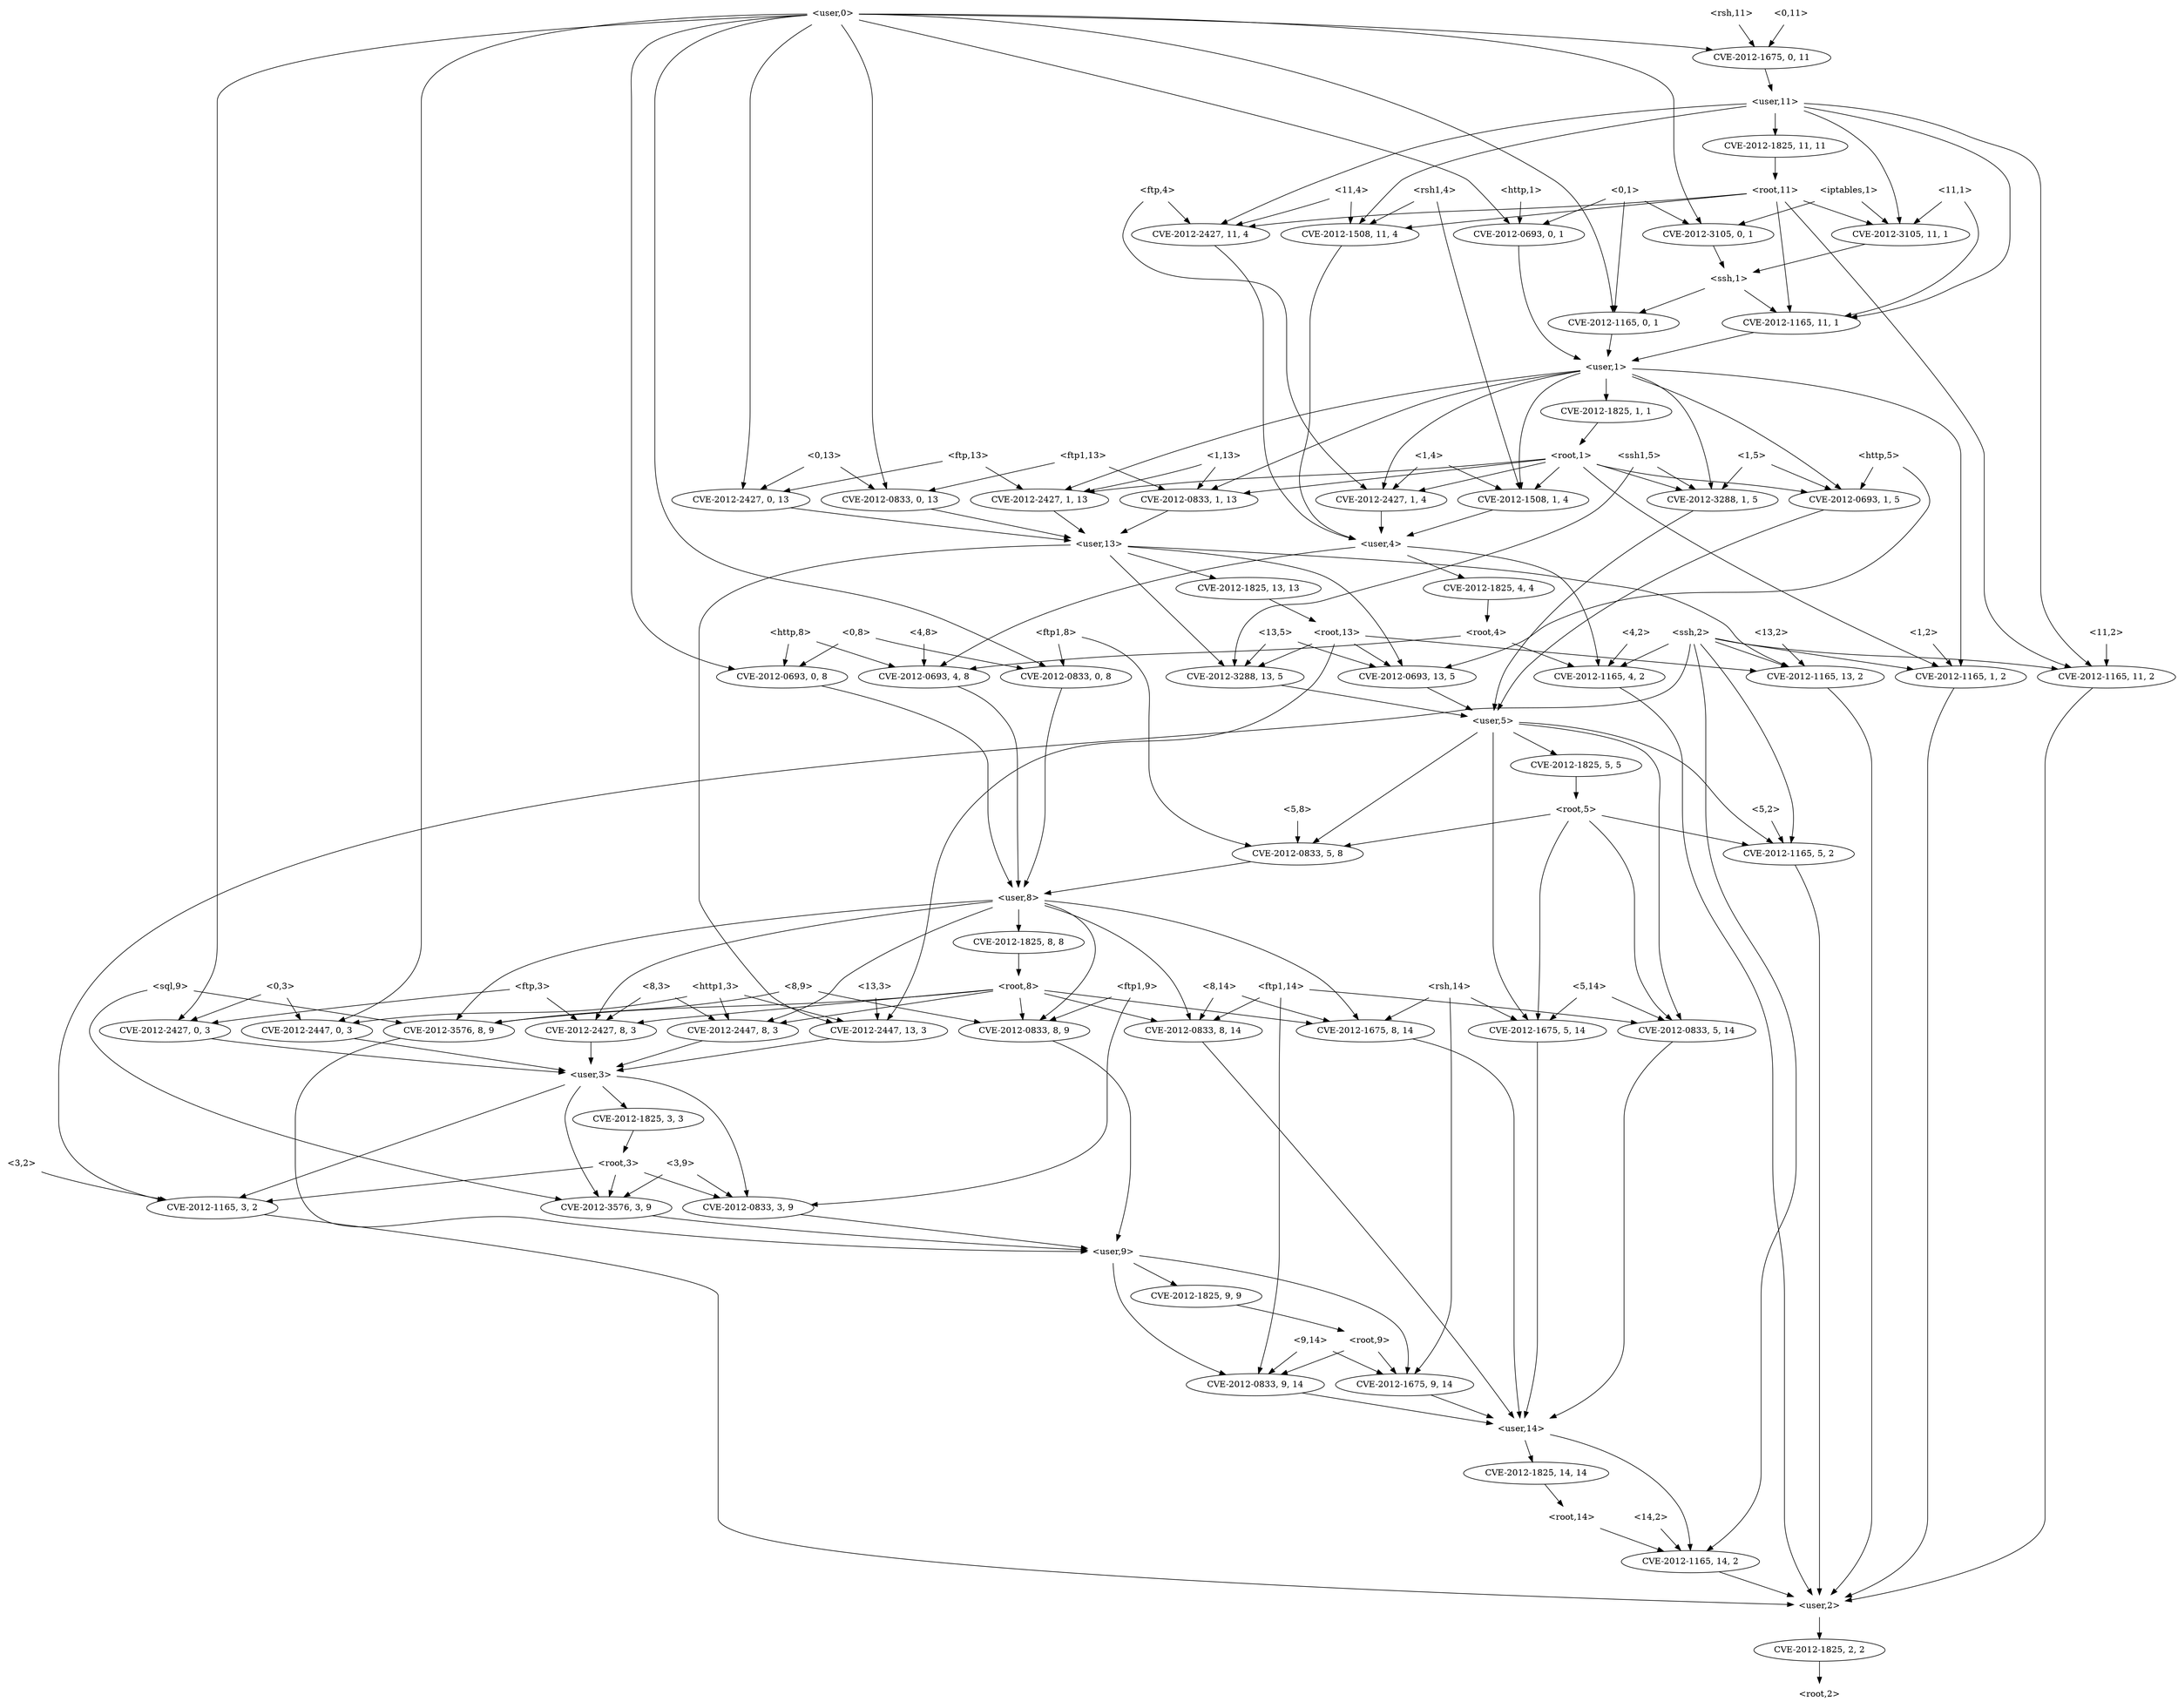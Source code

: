strict digraph {
	graph [bb="0,0,2971,2772"];
	node [label="\N"];
	"<v_sql,8,9>"	 [height=0.5,
		label=<CVE-2012-3576, 8, 9>,
		pos="710,1098",
		width=2.4499];
	"<user,9>"	 [height=0.5,
		pos="1341,738",
		shape=plaintext,
		width=0.91667];
	"<v_sql,8,9>" -> "<user,9>"	 [pos="e,1307.9,741.45 761.18,1083.2 844.43,1059.3 1000,1007.6 1000,955 1000,955 1000,955 1000,881 1000,835.85 1012.3,818.37 1049,792 1088.2\
,763.79 1226.7,748.47 1297.9,742.29"];
	"<v_ftp1,9,14>"	 [height=0.5,
		label=<CVE-2012-0833, 9, 14>,
		pos="1578,522",
		width=2.5686];
	"<user,9>" -> "<v_ftp1,9,14>"	 [pos="e,1580,540.19 1374.2,732.73 1426,725.39 1522.6,708.72 1546,684 1580.2,647.77 1582.6,585.89 1580.7,550.32"];
	"<v_rsh,9,14>"	 [height=0.5,
		label=<CVE-2012-1675, 9, 14>,
		pos="1374,522",
		width=2.5686];
	"<user,9>" -> "<v_rsh,9,14>"	 [pos="e,1370.7,540.34 1342.8,719.9 1344.9,701.96 1348.3,672.94 1352,648 1357.1,614.25 1364,575.59 1368.8,550.31"];
	"<v_root,9,9>"	 [height=0.5,
		label=<CVE-2012-1825, 9, 9>,
		pos="1449,666",
		width=2.4499];
	"<user,9>" -> "<v_root,9,9>"	 [pos="e,1423.6,683.47 1367.4,719.88 1381.7,710.61 1399.6,699.05 1414.9,689.1"];
	"<user,14>"	 [height=0.5,
		pos="1793,450",
		shape=plaintext,
		width=1.0069];
	"<v_ssh,14,2>"	 [height=0.5,
		label=<CVE-2012-1165, 14, 2>,
		pos="2093,234",
		width=2.5686];
	"<user,14>" -> "<v_ssh,14,2>"	 [pos="e,2077.2,251.89 1829.5,435.72 1853.3,426.28 1884.6,412.39 1910,396 1973.2,355.19 2036.9,293.44 2069.9,259.49"];
	"<v_root,14,14>"	 [height=0.5,
		label=<CVE-2012-1825, 14, 14>,
		pos="1804,378",
		width=2.7013];
	"<user,14>" -> "<v_root,14,14>"	 [pos="e,1801.3,396.1 1795.7,431.7 1796.9,423.98 1798.4,414.71 1799.7,406.11"];
	"<user,2>"	 [height=0.5,
		pos="2463,162",
		shape=plaintext,
		width=0.91667];
	"<v_ssh,14,2>" -> "<user,2>"	 [pos="e,2429.6,169.32 2157,220.89 2232.2,206.66 2354.9,183.45 2419.7,171.19"];
	"<root,14>"	 [height=0.5,
		pos="1834,306",
		shape=plaintext,
		width=1];
	"<v_root,14,14>" -> "<root,14>"	 [pos="e,1826.7,324.1 1811.4,359.7 1814.8,351.81 1818.9,342.3 1822.6,333.55"];
	"<sql,9>"	 [height=0.5,
		pos="585,1170",
		shape=plaintext,
		width=0.8125];
	"<v_sql,3,9>"	 [height=0.5,
		label=<CVE-2012-3576, 3, 9>,
		pos="1146,810",
		width=2.4499];
	"<sql,9>" -> "<v_sql,3,9>"	 [pos="e,1125.7,827.56 555.51,1161.7 509.82,1150 426.31,1127.4 418,1116 408.55,1103.1 408.46,1092.8 418,1080 582.97,857.85 764.04,1018.7\
 1014,900 1052.1,881.89 1091.8,853.71 1117.5,833.92"];
	"<sql,9>" -> "<v_sql,8,9>"	 [pos="e,681.31,1115.1 614.31,1152.6 631.67,1142.9 653.85,1130.4 672.48,1120"];
	"<v_sql,3,9>" -> "<user,9>"	 [pos="e,1308,750.86 1187.8,793.98 1220.4,782.3 1265.4,766.14 1298.2,754.37"];
	"<v_root,3,3>"	 [height=0.5,
		label=<CVE-2012-1825, 3, 3>,
		pos="1230,954",
		width=2.4499];
	"<root,3>"	 [height=0.5,
		pos="1276,882",
		shape=plaintext,
		width=0.89583];
	"<v_root,3,3>" -> "<root,3>"	 [pos="e,1264.6,900.28 1241.1,936.05 1246.5,927.84 1253.1,917.79 1259.1,908.66"];
	"<v_ftp1,3,9>"	 [height=0.5,
		label=<CVE-2012-0833, 3, 9>,
		pos="1341,810",
		width=2.4499];
	"<root,3>" -> "<v_ftp1,3,9>"	 [pos="e,1325.1,828.1 1292.1,863.7 1299.9,855.22 1309.6,844.86 1318.2,835.58"];
	"<root,3>" -> "<v_sql,3,9>"	 [pos="e,1175.7,826.99 1244.2,863.88 1226.2,854.21 1203.7,842.05 1184.7,831.83"];
	"<v_ssh,3,2>"	 [height=0.5,
		label=<CVE-2012-1165, 3, 2>,
		pos="2309,810",
		width=2.4499];
	"<root,3>" -> "<v_ssh,3,2>"	 [pos="e,2226.7,816.58 1308.3,878.81 1447.2,869.4 1995.8,832.22 2216.4,817.27"];
	"<8,9>"	 [height=0.5,
		pos="1049,1170",
		shape=plaintext,
		width=0.75];
	"<v_ftp1,8,9>"	 [height=0.5,
		label=<CVE-2012-0833, 8, 9>,
		pos="1303,1098",
		width=2.4499];
	"<8,9>" -> "<v_ftp1,8,9>"	 [pos="e,1252.4,1112.9 1076.2,1161.5 1115.6,1150.6 1189.7,1130.2 1242.5,1115.7"];
	"<8,9>" -> "<v_sql,8,9>"	 [pos="e,774.76,1110.3 1021.8,1155.6 1018.6,1154.2 1015.2,1153 1012,1152 1009.3,1151.1 873.32,1127.4 784.77,1112"];
	"<v_ftp1,8,9>" -> "<user,9>"	 [pos="e,1374.2,749.05 1341.1,1081.7 1386.7,1060.6 1457,1017.9 1457,955 1457,955 1457,955 1457,881 1457,840.55 1462.2,824.43 1438,792 1424.5\
,773.89 1402.9,761.22 1383.5,752.83"];
	"<v_ssh,0,1>"	 [height=0.5,
		label=<CVE-2012-1165, 0, 1>,
		pos="2219,2250",
		width=2.4499];
	"<user,1>"	 [height=0.5,
		pos="2219,2178",
		shape=plaintext,
		width=0.91667];
	"<v_ssh,0,1>" -> "<user,1>"	 [pos="e,2219,2196.1 2219,2231.7 2219,2224 2219,2214.7 2219,2206.1"];
	"<v_ftp,1,13>"	 [height=0.5,
		label=<CVE-2012-2427, 1, 13>,
		pos="1377,1962",
		width=2.5686];
	"<user,1>" -> "<v_ftp,1,13>"	 [pos="e,1425.8,1977.3 2185.9,2176.2 2087.2,2172.7 1788.7,2153.8 1569,2052 1544.5,2040.6 1543.8,2028.8 1520,2016 1493.3,2001.6 1461.9,1989.5\
 1435.3,1980.5"];
	"<v_ssh,1,2>"	 [height=0.5,
		label=<CVE-2012-1165, 1, 2>,
		pos="2659,1674",
		width=2.4499];
	"<user,1>" -> "<v_ssh,1,2>"	 [pos="e,2661.2,1692 2252.2,2173.8 2356.3,2162.9 2670,2122.6 2670,2035 2670,2035 2670,2035 2670,1817 2670,1776.9 2665.6,1730.6 2662.3,1702"];
	"<v_ftp1,1,13>"	 [height=0.5,
		label=<CVE-2012-0833, 1, 13>,
		pos="1581,1962",
		width=2.5686];
	"<user,1>" -> "<v_ftp1,1,13>"	 [pos="e,1614.5,1978.9 2185.7,2171.6 2138.6,2163.4 2050.1,2146.7 1977,2124 1844.9,2083 1695.2,2016.4 1623.6,1983.1"];
	"<v_root,1,1>"	 [height=0.5,
		label=<CVE-2012-1825, 1, 1>,
		pos="2196,2106",
		width=2.4499];
	"<user,1>" -> "<v_root,1,1>"	 [pos="e,2201.6,2124.1 2213.3,2159.7 2210.8,2151.9 2207.7,2142.5 2204.8,2133.8"];
	"<v_http,1,5>"	 [height=0.5,
		label=<CVE-2012-0693, 1, 5>,
		pos="2516,1962",
		width=2.4499];
	"<user,1>" -> "<v_http,1,5>"	 [pos="e,2507.7,1980.3 2252.4,2165.4 2301.3,2147.2 2393.5,2108.1 2456,2052 2475.9,2034.1 2492.3,2008.3 2503,1989.1"];
	"<v_rsh1,1,4>"	 [height=0.5,
		label=<CVE-2012-1508, 1, 4>,
		pos="2051,1962",
		width=2.4499];
	"<user,1>" -> "<v_rsh1,1,4>"	 [pos="e,2051.6,1980.3 2185.9,2170.4 2158.9,2163.4 2121.6,2149.6 2099,2124 2065.4,2085.9 2055.3,2025.2 2052.3,1990.3"];
	"<v_ssh1,1,5>"	 [height=0.5,
		label=<CVE-2012-3288, 1, 5>,
		pos="2321,1962",
		width=2.4499];
	"<user,1>" -> "<v_ssh1,1,5>"	 [pos="e,2322.1,1980.5 2252.1,2160.9 2266.9,2152.1 2283.2,2139.7 2293,2124 2318.9,2082.8 2322.6,2024.6 2322.3,1990.6"];
	"<v_ftp,1,4>"	 [height=0.5,
		label=<CVE-2012-2427, 1, 4>,
		pos="1856,1962",
		width=2.4499];
	"<user,1>" -> "<v_ftp,1,4>"	 [pos="e,1865.6,1980 2185.7,2169.5 2127.4,2154.9 2005.5,2118.5 1924,2052 1902.1,2034.2 1883.2,2008 1870.9,1988.6"];
	"<v_ftp1,9,14>" -> "<user,14>"	 [pos="e,1756.6,462.84 1623.3,506.24 1659.6,494.43 1710.2,477.95 1746.7,466.06"];
	"<v_rsh,9,14>" -> "<user,14>"	 [pos="e,1756.7,457.06 1441.8,509.68 1527.5,495.35 1672.8,471.08 1746.8,458.72"];
	"<root,9>"	 [height=0.5,
		pos="1442,594",
		shape=plaintext,
		width=0.89583];
	"<v_root,9,9>" -> "<root,9>"	 [pos="e,1443.7,612.1 1447.3,647.7 1446.5,639.98 1445.6,630.71 1444.7,622.11"];
	"<v_ftp1,3,9>" -> "<user,9>"	 [pos="e,1341,756.1 1341,791.7 1341,783.98 1341,774.71 1341,766.11"];
	"<v_ssh,1,2>" -> "<user,2>"	 [pos="e,2496.2,170.77 2659,1656 2659,1629.3 2659,1576.1 2659,1531 2659,1531 2659,1531 2659,305 2659,230.08 2563.9,190.64 2506.2,173.6"];
	"<v_root,2,2>"	 [height=0.5,
		label=<CVE-2012-1825, 2, 2>,
		pos="2463,90",
		width=2.4499];
	"<user,2>" -> "<v_root,2,2>"	 [pos="e,2463,108.1 2463,143.7 2463,135.98 2463,126.71 2463,118.11"];
	"<root,9>" -> "<v_ftp1,9,14>"	 [pos="e,1546.6,539.15 1474.6,576.23 1493.5,566.48 1517.6,554.11 1537.7,543.75"];
	"<root,9>" -> "<v_rsh,9,14>"	 [pos="e,1390.6,540.1 1425.2,575.7 1416.9,567.14 1406.7,556.66 1397.6,547.3"];
	"<user,13>"	 [height=0.5,
		pos="1571,1890",
		shape=plaintext,
		width=1.0069];
	"<v_ftp,1,13>" -> "<user,13>"	 [pos="e,1534.5,1904.2 1419.1,1945.8 1450.3,1934.6 1492.8,1919.2 1524.9,1907.6"];
	"<v_ftp1,1,13>" -> "<user,13>"	 [pos="e,1573.4,1908.1 1578.5,1943.7 1577.4,1936 1576.1,1926.7 1574.9,1918.1"];
	"<root,1>"	 [height=0.5,
		pos="2150,2034",
		shape=plaintext,
		width=0.89583];
	"<v_root,1,1>" -> "<root,1>"	 [pos="e,2161.4,2052.3 2184.9,2088.1 2179.5,2079.8 2172.9,2069.8 2166.9,2060.7"];
	"<user,5>"	 [height=0.5,
		pos="1994,1602",
		shape=plaintext,
		width=0.91667];
	"<v_http,1,5>" -> "<user,5>"	 [pos="e,2001.6,1620.1 2476.3,1945.8 2390.2,1911.5 2183.6,1820.6 2050,1692 2031.2,1673.9 2016,1648.3 2006.1,1629.2"];
	"<user,4>"	 [height=0.5,
		pos="1856,1890",
		shape=plaintext,
		width=0.91667];
	"<v_rsh1,1,4>" -> "<user,4>"	 [pos="e,1889,1902.9 2009.2,1946 1976.6,1934.3 1931.6,1918.1 1898.8,1906.4"];
	"<v_ssh1,1,5>" -> "<user,5>"	 [pos="e,1995.4,1620.2 2293.4,1944.7 2233.3,1907.8 2090.3,1811.6 2017,1692 2005.5,1673.2 1999.7,1648.9 1996.8,1630.4"];
	"<v_ftp,1,4>" -> "<user,4>"	 [pos="e,1856,1908.1 1856,1943.7 1856,1936 1856,1926.7 1856,1918.1"];
	"<http1,3>"	 [height=0.5,
		pos="854,1170",
		shape=plaintext,
		width=0.97917];
	"<v_http1,8,3>"	 [height=0.5,
		label=<CVE-2012-2447, 8, 3>,
		pos="905,1098",
		width=2.4499];
	"<http1,3>" -> "<v_http1,8,3>"	 [pos="e,892.54,1116.1 866.61,1151.7 872.6,1143.5 879.88,1133.5 886.48,1124.4"];
	"<v_http1,0,3>"	 [height=0.5,
		label=<CVE-2012-2447, 0, 3>,
		pos="283,1098",
		width=2.4499];
	"<http1,3>" -> "<v_http1,0,3>"	 [pos="e,354.76,1108.5 818.41,1154.6 815.26,1153.6 812.09,1152.7 809,1152 638.94,1112.8 591.49,1134.9 418,1116 400.82,1114.1 382.44,1111.9\
 364.94,1109.8"];
	"<v_http1,13,3>"	 [height=0.5,
		label=<CVE-2012-2447, 13, 3>,
		pos="1104,1098",
		width=2.5686];
	"<http1,3>" -> "<v_http1,13,3>"	 [pos="e,1053.3,1113.2 889.29,1159.1 929.33,1147.9 995.33,1129.4 1043.6,1115.9"];
	"<user,3>"	 [height=0.5,
		pos="1104,1026",
		shape=plaintext,
		width=0.91667];
	"<v_http1,8,3>" -> "<user,3>"	 [pos="e,1070.7,1038.7 947.2,1082.2 980.74,1070.4 1027.5,1053.9 1061.2,1042.1"];
	"<v_http1,0,3>" -> "<user,3>"	 [pos="e,1070.8,1029 354.39,1087.4 374.9,1084.8 397.32,1082.1 418,1080 660.39,1055.4 951.99,1036.4 1060.5,1029.6"];
	"<v_http1,13,3>" -> "<user,3>"	 [pos="e,1104,1044.1 1104,1079.7 1104,1072 1104,1062.7 1104,1054.1"];
	"<root,14>" -> "<v_ssh,14,2>"	 [pos="e,2041.2,249 1870,295.27 1911.7,284 1981.1,265.24 2031.4,251.64"];
	"<v_ftp,11,4>"	 [height=0.5,
		label=<CVE-2012-2427, 11, 4>,
		pos="1702,2394",
		width=2.5686];
	"<v_ftp,11,4>" -> "<user,4>"	 [pos="e,1822.6,1901.9 1702,2376 1702,2349.3 1702,2296.1 1702,2251 1702,2251 1702,2251 1702,2033 1702,1987.8 1718.5,1975.4 1751,1944 1768.5\
,1927.1 1792.5,1914.5 1813.1,1905.8"];
	"<v_ssh,4,2>"	 [height=0.5,
		label=<CVE-2012-1165, 4, 2>,
		pos="2147,1674",
		width=2.4499];
	"<user,4>" -> "<v_ssh,4,2>"	 [pos="e,2144.1,1692.1 1889.1,1889.4 1935.2,1888.2 2018.9,1879.6 2072,1836 2114.1,1801.4 2133.8,1738 2142,1701.9"];
	"<v_root,4,4>"	 [height=0.5,
		label=<CVE-2012-1825, 4, 4>,
		pos="1975,1818",
		width=2.4499];
	"<user,4>" -> "<v_root,4,4>"	 [pos="e,1947.4,1835.2 1885.1,1871.9 1901.3,1862.4 1921.5,1850.4 1938.7,1840.3"];
	"<v_http,4,8>"	 [height=0.5,
		label=<CVE-2012-0693, 4, 8>,
		pos="1431,1674",
		width=2.4499];
	"<user,4>" -> "<v_http,4,8>"	 [pos="e,1442.3,1691.9 1822.8,1888.5 1770.3,1886.5 1666.3,1877.1 1590,1836 1527.8,1802.5 1474.6,1736.7 1448.4,1700.4"];
	"<v_ssh1,13,5>"	 [height=0.5,
		label=<CVE-2012-3288, 13, 5>,
		pos="1630,1674",
		width=2.5686];
	"<v_ssh1,13,5>" -> "<user,5>"	 [pos="e,1960.8,1609.4 1693.4,1660.8 1767.1,1646.6 1886.8,1623.6 1950.6,1611.3"];
	"<v_ftp1,5,14>"	 [height=0.5,
		label=<CVE-2012-0833, 5, 14>,
		pos="2024,1098",
		width=2.5686];
	"<user,5>" -> "<v_ftp1,5,14>"	 [pos="e,2017.9,1116.2 1994,1584 1994,1557.3 1994,1504.1 1994,1459 1994,1459 1994,1459 1994,1241 1994,1200.2 2006,1154.1 2014.9,1125.8"];
	"<v_rsh,5,14>"	 [height=0.5,
		label=<CVE-2012-1675, 5, 14>,
		pos="2228,1098",
		width=2.5686];
	"<user,5>" -> "<v_rsh,5,14>"	 [pos="e,2227.8,1116 2027.1,1597 2080.5,1589.9 2182.2,1573.4 2207,1548 2235.3,1519 2227,1499.5 2227,1459 2227,1459 2227,1459 2227,1241 \
2227,1201 2227.4,1154.7 2227.7,1126.1"];
	"<v_ftp1,5,8>"	 [height=0.5,
		label=<CVE-2012-0833, 5, 8>,
		pos="1595,1386",
		width=2.4499];
	"<user,5>" -> "<v_ftp1,5,8>"	 [pos="e,1624.9,1403.1 1962,1583.8 1889.5,1545 1712.8,1450.2 1634,1407.9"];
	"<v_root,5,5>"	 [height=0.5,
		label=<CVE-2012-1825, 5, 5>,
		pos="2110,1530",
		width=2.4499];
	"<user,5>" -> "<v_root,5,5>"	 [pos="e,2083.1,1547.2 2022.4,1583.9 2038,1574.5 2057.5,1562.7 2074.2,1552.6"];
	"<v_ssh,5,2>"	 [height=0.5,
		label=<CVE-2012-1165, 5, 2>,
		pos="2541,1386",
		width=2.4499];
	"<user,5>" -> "<v_ssh,5,2>"	 [pos="e,2516.4,1403.3 2027.2,1596.9 2075.4,1590.3 2167.1,1575.1 2241,1548 2343.5,1510.4 2454.3,1443.2 2508,1408.7"];
	"<1,5>"	 [height=0.5,
		pos="2420,2034",
		shape=plaintext,
		width=0.75];
	"<1,5>" -> "<v_ssh1,1,5>"	 [pos="e,2344.3,1979.5 2395.8,2015.9 2382.8,2006.7 2366.6,1995.3 2352.7,1985.4"];
	"<1,5>" -> "<v_http,1,5>"	 [pos="e,2493.2,1979.6 2443.7,2015.7 2456.1,2006.7 2471.4,1995.5 2484.8,1985.8"];
	"<0,8>"	 [height=0.5,
		pos="970,1746",
		shape=plaintext,
		width=0.75];
	"<v_http,0,8>"	 [height=0.5,
		label=<CVE-2012-0693, 0, 8>,
		pos="993,1674",
		width=2.4499];
	"<0,8>" -> "<v_http,0,8>"	 [pos="e,987.38,1692.1 975.69,1727.7 978.25,1719.9 981.33,1710.5 984.18,1701.8"];
	"<v_ftp1,0,8>"	 [height=0.5,
		label=<CVE-2012-0833, 0, 8>,
		pos="1188,1674",
		width=2.4499];
	"<0,8>" -> "<v_ftp1,0,8>"	 [pos="e,1133.9,1688.4 997.32,1731.6 1000.2,1730.3 1003.2,1729.1 1006,1728 1044.5,1713.4 1088.9,1700.4 1124.2,1690.9"];
	"<user,8>"	 [height=0.5,
		pos="1188,1314",
		shape=plaintext,
		width=0.91667];
	"<v_http,0,8>" -> "<user,8>"	 [pos="e,1160.2,1332.1 1009.8,1656.3 1032.9,1631.4 1072,1581.8 1072,1531 1072,1531 1072,1531 1072,1457 1072,1405.8 1117.8,1362.9 1151.8\
,1338"];
	"<v_ftp1,0,8>" -> "<user,8>"	 [pos="e,1188,1332 1188,1656 1188,1629.3 1188,1576.1 1188,1531 1188,1531 1188,1531 1188,1457 1188,1417 1188,1370.7 1188,1342.1"];
	"<4,2>"	 [height=0.5,
		pos="2222,1746",
		shape=plaintext,
		width=0.75];
	"<4,2>" -> "<v_ssh,4,2>"	 [pos="e,2165.1,1691.9 2203.5,1727.7 2194.1,1719 2182.7,1708.3 2172.5,1698.8"];
	"<v_ssh,4,2>" -> "<user,2>"	 [pos="e,2455.3,180.09 2188.4,1658.1 2237,1637.6 2311,1595.8 2311,1531 2311,1531 2311,1531 2311,1457 2311,1349.2 2425,1350.8 2425,1243 \
2425,1243 2425,1243 2425,305 2425,263.63 2440.2,217.72 2451.4,189.61"];
	"<0,11>"	 [height=0.5,
		pos="2850,2754",
		shape=plaintext,
		width=0.78472];
	"<v_rsh,0,11>"	 [height=0.5,
		label=<CVE-2012-1675, 0, 11>,
		pos="2810,2682",
		width=2.5686];
	"<0,11>" -> "<v_rsh,0,11>"	 [pos="e,2819.8,2700.1 2840.1,2735.7 2835.5,2727.6 2829.9,2717.9 2824.8,2709"];
	"<user,11>"	 [height=0.5,
		pos="2315,2610",
		shape=plaintext,
		width=1.0069];
	"<v_rsh,0,11>" -> "<user,11>"	 [pos="e,2351.4,2616.1 2737.5,2670.7 2634.3,2656.1 2447.9,2629.8 2361.4,2617.6"];
	"<1,13>"	 [height=0.5,
		pos="1607,2034",
		shape=plaintext,
		width=0.78472];
	"<1,13>" -> "<v_ftp,1,13>"	 [pos="e,1430.6,1976.7 1578.5,2021.3 1573.7,2019.4 1568.7,2017.6 1564,2016 1523.4,2002.3 1477,1989.1 1440.6,1979.3"];
	"<1,13>" -> "<v_ftp1,1,13>"	 [pos="e,1587.4,1980.1 1600.6,2015.7 1597.6,2007.8 1594.1,1998.3 1590.9,1989.5"];
	"<3,9>"	 [height=0.5,
		pos="1179,882",
		shape=plaintext,
		width=0.75];
	"<3,9>" -> "<v_ftp1,3,9>"	 [pos="e,1305,826.57 1206.1,869.28 1230.5,858.76 1266.7,843.09 1295.5,830.65"];
	"<3,9>" -> "<v_sql,3,9>"	 [pos="e,1154.1,828.1 1170.8,863.7 1167.1,855.73 1162.5,846.1 1158.4,837.26"];
	"<0,13>"	 [height=0.5,
		pos="1049,2034",
		shape=plaintext,
		width=0.78472];
	"<v_ftp,0,13>"	 [height=0.5,
		label=<CVE-2012-2427, 0, 13>,
		pos="969,1962",
		width=2.5686];
	"<0,13>" -> "<v_ftp,0,13>"	 [pos="e,988,1979.6 1029.2,2015.7 1019.1,2006.8 1006.6,1995.9 995.66,1986.3"];
	"<v_ftp1,0,13>"	 [height=0.5,
		label=<CVE-2012-0833, 0, 13>,
		pos="1173,1962",
		width=2.5686];
	"<0,13>" -> "<v_ftp1,0,13>"	 [pos="e,1144.3,1979.2 1077.4,2016.9 1094.7,2007.2 1116.8,1994.7 1135.4,1984.2"];
	"<v_ftp,0,13>" -> "<user,13>"	 [pos="e,1534.5,1894.1 1035.3,1949.4 1047.2,1947.4 1059.4,1945.6 1071,1944 1237.4,1921.3 1436.1,1902.8 1524.5,1895"];
	"<v_ftp1,0,13>" -> "<user,13>"	 [pos="e,1534.5,1897.4 1239.2,1949.4 1319.9,1935.2 1454.2,1911.5 1524.6,1899.2"];
	"<v_ftp,8,3>"	 [height=0.5,
		label=<CVE-2012-2427, 8, 3>,
		pos="515,1098",
		width=2.4499];
	"<v_ftp,8,3>" -> "<user,3>"	 [pos="e,1070.7,1039.1 577.61,1085.3 589.34,1083.3 601.52,1081.5 613,1080 807.19,1055.2 860.09,1082.7 1052,1044 1055,1043.4 1058,1042.7\
 1061.1,1041.9"];
	"<user,3>" -> "<v_ftp1,3,9>"	 [pos="e,1345.3,828 1137.2,1021.8 1193.2,1015.7 1302.5,1000.4 1327,972 1359.1,934.85 1353.9,873.31 1347.3,838.05"];
	"<user,3>" -> "<v_root,3,3>"	 [pos="e,1200.8,971.23 1134.8,1007.9 1152,998.32 1173.6,986.33 1191.9,976.19"];
	"<user,3>" -> "<v_sql,3,9>"	 [pos="e,1142.6,828.23 1107.4,1007.8 1114.6,970.75 1131.9,882.81 1140.7,838.1"];
	"<user,3>" -> "<v_ssh,3,2>"	 [pos="e,2244.9,822.39 1137.2,1019.1 1298.5,990.45 2003.1,865.32 2234.8,824.17"];
	"<http,8>"	 [height=0.5,
		pos="1048,1746",
		shape=plaintext,
		width=0.89583];
	"<http,8>" -> "<v_http,0,8>"	 [pos="e,1006.4,1692.1 1034.4,1727.7 1027.9,1719.4 1019.9,1709.3 1012.8,1700.1"];
	"<http,8>" -> "<v_http,4,8>"	 [pos="e,1367.6,1686.6 1080.3,1739.1 1141.2,1728 1274,1703.7 1357.6,1688.4"];
	"<v_http,4,8>" -> "<user,8>"	 [pos="e,1221.4,1323.5 1419.8,1655.9 1404,1630 1377,1578.7 1377,1531 1377,1531 1377,1531 1377,1457 1377,1384.4 1286.8,1344.3 1231,1326.5"];
	"<root,2>"	 [height=0.5,
		pos="2463,18",
		shape=plaintext,
		width=0.89583];
	"<ftp1,9>"	 [height=0.5,
		pos="1404,1170",
		shape=plaintext,
		width=0.89583];
	"<ftp1,9>" -> "<v_ftp1,3,9>"	 [pos="e,1357.5,827.73 1407,1151.6 1411.4,1124.9 1419,1072.1 1419,1027 1419,1027 1419,1027 1419,953 1419,907.12 1387.3,862.05 1364.3,835.39"];
	"<ftp1,9>" -> "<v_ftp1,8,9>"	 [pos="e,1326.8,1115.5 1379.3,1151.9 1366,1142.7 1349.6,1131.3 1335.3,1121.4"];
	"<v_root,13,13>"	 [height=0.5,
		label=<CVE-2012-1825, 13, 13>,
		pos="1696,1818",
		width=2.7013];
	"<root,13>"	 [height=0.5,
		pos="1795,1746",
		shape=plaintext,
		width=1];
	"<v_root,13,13>" -> "<root,13>"	 [pos="e,1770.7,1764.2 1719.5,1800.4 1732.2,1791.4 1748.3,1780 1762.3,1770.1"];
	"<v_http,13,5>"	 [height=0.5,
		label=<CVE-2012-0693, 13, 5>,
		pos="1872,1674",
		width=2.5686];
	"<root,13>" -> "<v_http,13,5>"	 [pos="e,1853.5,1691.9 1814,1727.7 1823.6,1719 1835.4,1708.3 1845.8,1698.8"];
	"<root,13>" -> "<v_http1,13,3>"	 [pos="e,1148.1,1113.8 1784.8,1727.8 1773.1,1709 1752.8,1678.6 1731,1656 1640.1,1561.9 1567.7,1586.8 1498,1476 1476.5,1441.8 1479,1427.4\
 1479,1387 1479,1387 1479,1387 1479,1313 1479,1239.9 1261.5,1154 1157.8,1117.2"];
	"<root,13>" -> "<v_ssh1,13,5>"	 [pos="e,1666.7,1690.6 1758.8,1729.6 1734.5,1719.3 1702.2,1705.6 1676,1694.5"];
	"<v_ssh,13,2>"	 [height=0.5,
		label=<CVE-2012-1165, 13, 2>,
		pos="2346,1674",
		width=2.5686];
	"<root,13>" -> "<v_ssh,13,2>"	 [pos="e,2279.7,1686.5 1831,1740.5 1858.9,1737 1898.4,1732.1 1933,1728 2071.2,1711.5 2106.2,1711.4 2244,1692 2252.3,1690.8 2261,1689.5 \
2269.6,1688.2"];
	"<user,8>" -> "<v_http1,8,3>"	 [pos="e,907.25,1116 1154.6,1305 1101.3,1290.6 996.85,1255.3 937,1188 921.53,1170.6 913.38,1145.2 909.19,1126"];
	"<v_ftp1,8,14>"	 [height=0.5,
		label=<CVE-2012-0833, 8, 14>,
		pos="1540,1098",
		width=2.5686];
	"<user,8>" -> "<v_ftp1,8,14>"	 [pos="e,1524.7,1115.9 1221.1,1300.9 1271.9,1281.5 1371.1,1240.3 1445,1188 1472.1,1168.9 1499.3,1142.4 1517.7,1123.3"];
	"<v_root,8,8>"	 [height=0.5,
		label=<CVE-2012-1825, 8, 8>,
		pos="1187,1242",
		width=2.4499];
	"<user,8>" -> "<v_root,8,8>"	 [pos="e,1187.2,1260.1 1187.8,1295.7 1187.6,1288 1187.5,1278.7 1187.4,1270.1"];
	"<user,8>" -> "<v_sql,8,9>"	 [pos="e,710.56,1116.2 1154.7,1308.1 1060.9,1293.6 797.13,1248.2 737,1188 720.73,1171.7 714.21,1146 711.62,1126.3"];
	"<v_rsh,8,14>"	 [height=0.5,
		label=<CVE-2012-1675, 8, 14>,
		pos="1782,1098",
		width=2.5686];
	"<user,8>" -> "<v_rsh,8,14>"	 [pos="e,1772.2,1115.9 1221.3,1311.9 1307.7,1307.8 1543.8,1287.6 1706,1188 1731.8,1172.2 1753.3,1144.6 1766.8,1124.4"];
	"<user,8>" -> "<v_ftp,8,3>"	 [pos="e,551.17,1114.6 1154.7,1305.4 1112.3,1295.6 1036.9,1277.6 973,1260 867.28,1230.9 840.43,1224.4 737,1188 675.15,1166.2 605.14,1137.4\
 560.56,1118.6"];
	"<user,8>" -> "<v_ftp1,8,9>"	 [pos="e,1305.7,1116.2 1221,1303.5 1242.6,1295.5 1269.3,1281.8 1284,1260 1311.1,1219.7 1310.3,1160.7 1306.9,1126.4"];
	"<v_ftp1,8,14>" -> "<user,14>"	 [pos="e,1777.9,468.23 1558,1080.1 1582.4,1055.2 1623,1006.1 1623,955 1623,955 1623,955 1623,809 1623,672.22 1725.5,531.99 1771.3,476.15"];
	"<root,8>"	 [height=0.5,
		pos="1187,1170",
		shape=plaintext,
		width=0.89583];
	"<v_root,8,8>" -> "<root,8>"	 [pos="e,1187,1188.1 1187,1223.7 1187,1216 1187,1206.7 1187,1198.1"];
	"<v_rsh,8,14>" -> "<user,14>"	 [pos="e,1791.8,468.04 1783,1080 1784.4,1053.3 1787,1000.1 1787,955 1787,955 1787,955 1787,593 1787,552.96 1789.4,506.63 1791.2,478.07"];
	"<v_rsh,5,14>" -> "<user,14>"	 [pos="e,1829.6,457.94 2164.7,1084.8 2099.1,1068 2006,1030.8 2006,955 2006,955 2006,955 2006,593 2006,513.64 1902.4,475.9 1839.7,460.34"];
	"<user,13>" -> "<v_http,13,5>"	 [pos="e,1870,1692.2 1607.3,1889.6 1656.4,1888.7 1744.4,1880.3 1802,1836 1844.8,1803.1 1861.9,1738.7 1868.3,1702.1"];
	"<user,13>" -> "<v_root,13,13>"	 [pos="e,1667,1835.2 1601.6,1871.9 1618.6,1862.4 1639.9,1850.4 1657.9,1840.3"];
	"<user,13>" -> "<v_http1,13,3>"	 [pos="e,1104.2,1116.3 1534.7,1889.4 1391.9,1890 877,1882.6 877,1747 877,1747 877,1747 877,1673 877,1577.9 878,1554.1 878,1459 878,1459\
 878,1459 878,1313 878,1205.5 1022.6,1275.5 1085,1188 1097.8,1170.1 1102.3,1145.3 1103.7,1126.4"];
	"<user,13>" -> "<v_ssh1,13,5>"	 [pos="e,1623.9,1692.2 1574.1,1871.8 1577.6,1853.8 1583.4,1824.7 1590,1800 1599.1,1765.7 1611.9,1727 1620.6,1701.8"];
	"<user,13>" -> "<v_ssh,13,2>"	 [pos="e,2333.1,1691.9 1607.5,1886.4 1707.4,1879.1 1983.5,1857.4 2072,1836 2115.1,1825.6 2220.9,1788.3 2258,1764 2284.9,1746.4 2310.1,1719.4\
 2326.5,1699.8"];
	"<user,0>"	 [height=0.5,
		pos="1049,2754",
		shape=plaintext,
		width=0.91667];
	"<user,0>" -> "<v_http,0,8>"	 [pos="e,970.5,1691.6 1015.7,2748.9 962.02,2741.7 859.62,2725.1 834,2700 804.72,2671.3 810,2652 810,2611 810,2611 810,2611 810,2033 810\
,1939.8 930.79,1732.3 934,1728 942.07,1717.1 952.68,1706.7 962.67,1698.1"];
	"<user,0>" -> "<v_rsh,0,11>"	 [pos="e,2744.5,2694.7 1082.1,2752.5 1285.9,2749.4 2371.8,2731.5 2703,2700 2713.2,2699 2723.9,2697.7 2734.5,2696.2"];
	"<user,0>" -> "<v_ftp1,0,13>"	 [pos="e,1163.9,1979.9 1066.1,2735.9 1089.4,2710.8 1128,2661.5 1128,2611 1128,2611 1128,2611 1128,2105 1128,2062.9 1146.2,2016.9 1159.5\
,1989"];
	"<v_ftp,0,3>"	 [height=0.5,
		label=<CVE-2012-2427, 0, 3>,
		pos="88,1098",
		width=2.4499];
	"<user,0>" -> "<v_ftp,0,3>"	 [pos="e,95.083,1116.2 1015.8,2751.5 850.28,2743.5 123,2703.2 123,2611 123,2611 123,2611 123,1241 123,1199.8 108.97,1153.9 98.673,1125.7"];
	"<v_iptables,0,1>"	 [height=0.5,
		label=<CVE-2012-3105, 0, 1>,
		pos="2499,2394",
		width=2.4499];
	"<user,0>" -> "<v_iptables,0,1>"	 [pos="e,2507.5,2412 1082.1,2753 1210.5,2752.5 1688.8,2747.4 2079,2700 2286.6,2674.8 2541,2820.1 2541,2611 2541,2611 2541,2611 2541,2537\
 2541,2495.1 2524,2449.1 2511.6,2421.1"];
	"<user,0>" -> "<v_ftp,0,13>"	 [pos="e,971.37,1980 1034.6,2735.9 1014.6,2710.4 981,2660.2 981,2611 981,2611 981,2611 981,2105 981,2064.9 976.18,2018.5 972.65,1990"];
	"<user,0>" -> "<v_ftp1,0,8>"	 [pos="e,1170,1691.7 1015.8,2745.7 958.72,2731.1 848,2692.2 848,2611 848,2611 848,2611 848,2033 848,1872.5 966.93,1868.2 1089,1764 1114.4\
,1742.3 1142.8,1716.7 1162.6,1698.5"];
	"<user,0>" -> "<v_http1,0,3>"	 [pos="e,345.77,1110.8 1015.8,2751.7 895.64,2746.3 491,2720 491,2611 491,2611 491,2611 491,1241 491,1194.3 471.56,1181.1 435,1152 412.12\
,1133.8 382.54,1121.6 355.57,1113.6"];
	"<v_http,0,1>"	 [height=0.5,
		label=<CVE-2012-0693, 0, 1>,
		pos="2769,2394",
		width=2.4499];
	"<user,0>" -> "<v_http,0,1>"	 [pos="e,2751.6,2412.1 1082,2752.5 1256.2,2749.7 2069.7,2734.8 2319,2700 2486.5,2676.6 2689,2780.1 2689,2611 2689,2611 2689,2611 2689,2537\
 2689,2491.1 2721.1,2446.4 2744.7,2419.7"];
	"<user,0>" -> "<v_ssh,0,1>"	 [pos="e,2180.9,2266.3 1082.2,2751.9 1257.3,2745.9 2065,2712.6 2065,2611 2065,2611 2065,2611 2065,2393 2065,2334.1 2126.6,2292.9 2171.8\
,2270.6"];
	"<v_ftp,0,3>" -> "<user,3>"	 [pos="e,1071,1027.5 150.06,1085.1 161.95,1083.2 174.33,1081.3 186,1080 521.45,1041.3 929.28,1030.4 1060.9,1027.7"];
	"<ssh,1>"	 [height=0.5,
		pos="2291,2322",
		shape=plaintext,
		width=0.84028];
	"<v_iptables,0,1>" -> "<ssh,1>"	 [pos="e,2321.4,2333.2 2455.4,2378.3 2418.7,2366 2366.7,2348.5 2331,2336.5"];
	"<v_http,0,1>" -> "<user,1>"	 [pos="e,2252.1,2181.8 2752.5,2376.1 2733.2,2356.9 2699.7,2325.7 2667,2304 2606,2263.6 2588.6,2254.6 2519,2232 2430.3,2203.2 2321.4,2188.9\
 2262.2,2182.8"];
	"<1,4>"	 [height=0.5,
		pos="1960,2034",
		shape=plaintext,
		width=0.75];
	"<1,4>" -> "<v_ftp,1,4>"	 [pos="e,1880.5,1979.5 1934.6,2015.9 1920.8,2006.6 1903.6,1995 1888.8,1985.1"];
	"<1,4>" -> "<v_rsh1,1,4>"	 [pos="e,2029.4,1979.6 1982.5,2015.7 1994.2,2006.7 2008.8,1995.5 2021.4,1985.8"];
	"<root,1>" -> "<v_ftp,1,13>"	 [pos="e,1442.2,1974.8 2117.6,2029 2086.5,2025.3 2038.1,2019.8 1996,2016 1766.6,1995.4 1707.8,2007 1479,1980 1470.3,1979 1461.3,1977.7 \
1452.3,1976.4"];
	"<root,1>" -> "<v_ssh,1,2>"	 [pos="e,2626,1690.7 2161.7,2015.8 2175.2,1996.8 2198.8,1965.9 2224,1944 2353.4,1831.5 2535.2,1735.6 2616.6,1695.3"];
	"<root,1>" -> "<v_ftp1,1,13>"	 [pos="e,1656.9,1972.3 2117.4,2029 2031.2,2018.4 1795.5,1989.4 1667.1,1973.6"];
	"<root,1>" -> "<v_http,1,5>"	 [pos="e,2451.2,1974.3 2182.3,2022 2189.4,2019.8 2196.9,2017.7 2204,2016 2297.8,1993.5 2322.9,1996.2 2418,1980 2425.5,1978.7 2433.4,1977.4\
 2441.3,1976"];
	"<root,1>" -> "<v_rsh1,1,4>"	 [pos="e,2074.3,1979.5 2125.8,2015.9 2112.8,2006.7 2096.6,1995.3 2082.7,1985.4"];
	"<root,1>" -> "<v_ssh1,1,5>"	 [pos="e,2283.5,1978.4 2182.6,2019.7 2208.4,2009.1 2244.9,1994.1 2274,1982.3"];
	"<root,1>" -> "<v_ftp,1,4>"	 [pos="e,1911.1,1976.1 2117.7,2025.3 2070.6,2014.1 1982,1993 1921,1978.5"];
	"<rsh,11>"	 [height=0.5,
		pos="2770,2754",
		shape=plaintext,
		width=0.92361];
	"<rsh,11>" -> "<v_rsh,0,11>"	 [pos="e,2800.2,2700.1 2779.9,2735.7 2784.5,2727.6 2790.1,2717.9 2795.2,2709"];
	"<v_ssh,11,1>"	 [height=0.5,
		label=<CVE-2012-1165, 11, 1>,
		pos="2418,2250",
		width=2.5686];
	"<v_ssh,11,1>" -> "<user,1>"	 [pos="e,2252.1,2190.6 2375.3,2234 2341.7,2222.2 2295.2,2205.8 2261.6,2194"];
	"<ssh,1>" -> "<v_ssh,11,1>"	 [pos="e,2388.7,2267.1 2321.4,2304.2 2339,2294.6 2361.2,2282.3 2379.8,2272"];
	"<ssh,1>" -> "<v_ssh,0,1>"	 [pos="e,2236.3,2267.9 2273.2,2303.7 2264.3,2295.1 2253.5,2284.5 2243.8,2275.1"];
	"<v_http,13,5>" -> "<user,5>"	 [pos="e,1964.2,1620.1 1900.3,1656.8 1916.6,1647.4 1937.3,1635.5 1955.1,1625.3"];
	"<v_ssh,13,2>" -> "<user,2>"	 [pos="e,2463,180.05 2352,1655.9 2375.8,1586.8 2463,1328.5 2463,1243 2463,1243 2463,1243 2463,305 2463,265 2463,218.65 2463,190.08"];
	"<v_ssh,3,2>" -> "<user,2>"	 [pos="e,2435.5,180.18 2316.9,791.93 2328.3,765.67 2348,713.53 2348,667 2348,667 2348,667 2348,305 2348,253.97 2393.4,211 2427.2,186.11"];
	"<0,1>"	 [height=0.5,
		pos="2596,2466",
		shape=plaintext,
		width=0.75];
	"<0,1>" -> "<v_http,0,1>"	 [pos="e,2731.2,2410.3 2623,2454.1 2649.4,2443.4 2690,2427 2721.7,2414.1"];
	"<0,1>" -> "<v_ssh,0,1>"	 [pos="e,2282.1,2262.7 2601.5,2447.8 2606.5,2428.4 2611.1,2396.9 2596,2376 2560,2326.1 2391.1,2285.1 2292,2264.8"];
	"<0,1>" -> "<v_iptables,0,1>"	 [pos="e,2522,2411.6 2572,2447.7 2559.4,2438.6 2543.7,2427.3 2530.2,2417.5"];
	"<http,1>"	 [height=0.5,
		pos="2769,2466",
		shape=plaintext,
		width=0.89583];
	"<http,1>" -> "<v_http,0,1>"	 [pos="e,2769,2412.1 2769,2447.7 2769,2440 2769,2430.7 2769,2422.1"];
	"<4,8>"	 [height=0.5,
		pos="1431,1746",
		shape=plaintext,
		width=0.75];
	"<4,8>" -> "<v_http,4,8>"	 [pos="e,1431,1692.1 1431,1727.7 1431,1720 1431,1710.7 1431,1702.1"];
	"<ftp,13>"	 [height=0.5,
		pos="1283,2034",
		shape=plaintext,
		width=0.89583];
	"<ftp,13>" -> "<v_ftp,1,13>"	 [pos="e,1354.7,1979.6 1306.2,2015.7 1318.4,2006.7 1333.4,1995.5 1346.4,1985.8"];
	"<ftp,13>" -> "<v_ftp,0,13>"	 [pos="e,1027.3,1976 1250.6,2025.8 1200.5,2014.6 1103.2,1992.9 1037.2,1978.2"];
	"<user,11>" -> "<v_ftp,11,4>"	 [pos="e,1708.4,2412 2278.7,2604.8 2168.7,2591.7 1841.4,2547.8 1758,2484 1736.8,2467.8 1721.6,2441.1 1712.4,2421.2"];
	"<v_root,11,11>"	 [height=0.5,
		label=<CVE-2012-1825, 11, 11>,
		pos="2190,2538",
		width=2.7013];
	"<user,11>" -> "<v_root,11,11>"	 [pos="e,2219,2555.2 2284.4,2591.9 2267.4,2582.4 2246.1,2570.4 2228.1,2560.3"];
	"<user,11>" -> "<v_ssh,11,1>"	 [pos="e,2460.2,2266.2 2351.5,2607.2 2420.2,2601.5 2567.8,2578.4 2632,2484 2647.1,2461.9 2622,2384.6 2616,2376 2579.9,2324.6 2515.2,2289.7\
 2469.6,2270.1"];
	"<v_iptables,11,1>"	 [height=0.5,
		label=<CVE-2012-3105, 11, 1>,
		pos="2262,2394",
		width=2.5686];
	"<user,11>" -> "<v_iptables,11,1>"	 [pos="e,2267,2412.3 2311.6,2591.9 2308,2573.9 2302,2544.9 2296,2520 2287.8,2486.2 2277.1,2447.5 2269.9,2422.3"];
	"<v_rsh1,11,4>"	 [height=0.5,
		label=<CVE-2012-1508, 11, 4>,
		pos="1906,2394",
		width=2.5686];
	"<user,11>" -> "<v_rsh1,11,4>"	 [pos="e,1911.2,2412.3 2278.6,2607 2205.9,2601.1 2041.9,2577.5 1951,2484 1933.9,2466.4 1922,2441.1 1914.7,2421.9"];
	"<v_ssh,11,2>"	 [height=0.5,
		label=<CVE-2012-1165, 11, 2>,
		pos="2858,1674",
		width=2.5686];
	"<user,11>" -> "<v_ssh,11,2>"	 [pos="e,2863.5,1692.3 2351.5,2607.8 2477.3,2602.6 2885,2577.4 2885,2467 2885,2467 2885,2467 2885,1817 2885,1776.5 2874.3,1730.6 2866.3\
,1702.3"];
	"<root,11>"	 [height=0.5,
		pos="2135,2466",
		shape=plaintext,
		width=1];
	"<v_root,11,11>" -> "<root,11>"	 [pos="e,2148.6,2484.3 2176.7,2520.1 2170.2,2511.8 2162.2,2501.6 2154.9,2492.4"];
	"<v_iptables,11,1>" -> "<ssh,1>"	 [pos="e,2283.9,2340.1 2269.2,2375.7 2272.4,2367.8 2276.4,2358.3 2280,2349.5"];
	"<v_rsh1,11,4>" -> "<user,4>"	 [pos="e,1822.7,1899.6 1897.5,2375.9 1870.4,2320.4 1786.6,2140.1 1759,1980 1756.3,1964.2 1750.8,1957.8 1759,1944 1770.8,1924.1 1793.1,1911.1\
 1813.3,1903"];
	"<v_ssh,11,2>" -> "<user,2>"	 [pos="e,2496,163.07 2840.4,1656 2816.6,1631 2777,1581.8 2777,1531 2777,1531 2777,1531 2777,305 2777,187.55 2592.4,166.73 2506.2,163.4"];
	"<rsh1,4>"	 [height=0.5,
		pos="1994,2466",
		shape=plaintext,
		width=0.92361];
	"<rsh1,4>" -> "<v_rsh1,11,4>"	 [pos="e,1926.9,2411.6 1972.2,2447.7 1961,2438.7 1947.1,2427.7 1935,2418"];
	"<rsh1,4>" -> "<v_rsh1,1,4>"	 [pos="e,2046.1,1980.3 2000.7,2447.8 2010.3,2421.4 2027,2369.1 2027,2323 2027,2323 2027,2323 2027,2105 2027,2064.7 2036.5,2018.7 2043.6\
,1990.3"];
	"<14,2>"	 [height=0.5,
		pos="2093,306",
		shape=plaintext,
		width=0.78472];
	"<14,2>" -> "<v_ssh,14,2>"	 [pos="e,2093,252.1 2093,287.7 2093,279.98 2093,270.71 2093,262.11"];
	"<iptables,1>"	 [height=0.5,
		pos="2469,2466",
		shape=plaintext,
		width=1.1944];
	"<iptables,1>" -> "<v_iptables,0,1>"	 [pos="e,2491.7,2412.1 2476.4,2447.7 2479.8,2439.8 2483.9,2430.3 2487.6,2421.5"];
	"<iptables,1>" -> "<v_iptables,11,1>"	 [pos="e,2306.2,2409.9 2425.9,2450.4 2393.9,2439.6 2350.2,2424.8 2316,2413.3"];
	"<11,4>"	 [height=0.5,
		pos="1796,2466",
		shape=plaintext,
		width=0.78472];
	"<11,4>" -> "<v_rsh1,11,4>"	 [pos="e,1880.1,2411.5 1822.9,2447.9 1837.5,2438.6 1855.6,2427 1871.3,2417.1"];
	"<11,4>" -> "<v_ftp,11,4>"	 [pos="e,1724.3,2411.6 1772.8,2447.7 1760.6,2438.7 1745.6,2427.5 1732.6,2417.8"];
	"<ssh1,5>"	 [height=0.5,
		pos="2247,2034",
		shape=plaintext,
		width=0.94444];
	"<ssh1,5>" -> "<v_ssh1,1,5>"	 [pos="e,2303.2,1979.9 2265.3,2015.7 2274.5,2007 2285.8,1996.3 2295.8,1986.8"];
	"<ssh1,5>" -> "<v_ssh1,13,5>"	 [pos="e,1633.9,1692 2231.6,2015.9 2213.3,1996.4 2181,1964.5 2148,1944 2038.2,1875.7 1996.5,1887.7 1878,1836 1843.7,1821.1 1837,1813.1 \
1802,1800 1746.7,1779.3 1719.5,1801.7 1674,1764 1654.8,1748.1 1643.2,1721.7 1636.8,1701.8"];
	"<root,8>" -> "<v_http1,8,3>"	 [pos="e,958.59,1112.3 1154.7,1161 1109.4,1149.7 1026.2,1129.1 968.36,1114.7"];
	"<root,8>" -> "<v_ftp1,8,14>"	 [pos="e,1477.6,1111.4 1219.3,1162.6 1275.2,1151.5 1391.5,1128.4 1467.6,1113.3"];
	"<root,8>" -> "<v_sql,8,9>"	 [pos="e,773.72,1110.5 1154.4,1163.3 1134.4,1159.8 1108.3,1155.4 1085,1152 962.2,1133.8 930.74,1134.6 808,1116 800.11,1114.8 791.88,1113.5\
 783.68,1112.1"];
	"<root,8>" -> "<v_rsh,8,14>"	 [pos="e,1705.9,1108.2 1219.5,1165.3 1294,1156.6 1483,1134.7 1641,1116 1658.8,1113.9 1677.8,1111.6 1695.9,1109.4"];
	"<root,8>" -> "<v_ftp,8,3>"	 [pos="e,577.34,1110.7 1154.5,1162.8 1134.5,1159.2 1108.3,1154.8 1085,1152 876.14,1126.7 821.77,1142 613,1116 604.69,1115 596,1113.7 587.39\
,1112.4"];
	"<root,8>" -> "<v_ftp1,8,9>"	 [pos="e,1276.1,1115.2 1215.4,1151.9 1231,1142.5 1250.5,1130.7 1267.2,1120.6"];
	"<root,4>"	 [height=0.5,
		pos="1975,1746",
		shape=plaintext,
		width=0.89583];
	"<root,4>" -> "<v_ssh,4,2>"	 [pos="e,2109.4,1690.3 2007.4,1731.8 2033.4,1721.2 2070.4,1706.2 2099.8,1694.2"];
	"<root,4>" -> "<v_http,4,8>"	 [pos="e,1494,1686.6 1942.6,1740.8 1915.2,1737.3 1875.1,1732.2 1840,1728 1701.4,1711.3 1666.1,1712.1 1528,1692 1520.3,1690.9 1512.2,1689.6\
 1504.2,1688.3"];
	"<13,3>"	 [height=0.5,
		pos="975,1170",
		shape=plaintext,
		width=0.78472];
	"<13,3>" -> "<v_http1,13,3>"	 [pos="e,1074.4,1115.1 1003.3,1153.6 1021.6,1143.7 1045.6,1130.7 1065.5,1119.9"];
	"<root,11>" -> "<v_ssh,11,2>"	 [pos="e,2820.9,1690.5 2127.1,2447.8 2109.1,2405.7 2070.6,2296.5 2122,2232 2130.4,2221.5 2581.9,2129.8 2594,2124 2652,2096.4 2708,2099.3\
 2708,2035 2708,2035 2708,2035 2708,1817 2708,1759.1 2767.7,1717.7 2811.8,1695.1"];
	"<root,11>" -> "<v_ssh,11,1>"	 [pos="e,2353.6,2262.9 2136.6,2448 2139.1,2429 2145.2,2398.2 2160,2376 2201.5,2313.7 2283.3,2281.5 2343.7,2265.5"];
	"<root,11>" -> "<v_iptables,11,1>"	 [pos="e,2232.6,2411.2 2166.1,2447.9 2183.4,2438.3 2205.2,2426.3 2223.6,2416.2"];
	"<root,11>" -> "<v_rsh1,11,4>"	 [pos="e,1953.3,2409.5 2099,2454 2062.5,2442.8 2005.6,2425.4 1963,2412.4"];
	"<root,11>" -> "<v_ftp,11,4>"	 [pos="e,1769.5,2406.4 2098.8,2458.6 2080.1,2455.4 2056.8,2451.4 2036,2448 1933,2431.2 1907,2428.6 1804,2412 1796.1,2410.7 1787.8,2409.4\
 1779.5,2408"];
	"<ftp,4>"	 [height=0.5,
		pos="1631,2466",
		shape=plaintext,
		width=0.8125];
	"<ftp,4>" -> "<v_ftp,1,4>"	 [pos="e,1846,1980.1 1617.9,2447.9 1611.1,2438 1603.5,2425 1600,2412 1595.8,2396.6 1595.5,2391.3 1600,2376 1626.9,2284.7 1665.7,2276.8 \
1716,2196 1762.5,2121.3 1815.5,2031.9 1840.9,1988.8"];
	"<ftp,4>" -> "<v_ftp,11,4>"	 [pos="e,1684.7,2412.1 1648.6,2447.7 1657.2,2439.1 1667.9,2428.7 1677.3,2419.3"];
	"<v_ftp1,5,8>" -> "<user,8>"	 [pos="e,1221.2,1320.7 1529.6,1373.8 1445.8,1359.3 1302.7,1334.7 1231.2,1322.4"];
	"<v_root,2,2>" -> "<root,2>"	 [pos="e,2463,36.104 2463,71.697 2463,63.983 2463,54.712 2463,46.112"];
	"<ftp1,13>"	 [height=0.5,
		pos="1475,2034",
		shape=plaintext,
		width=1];
	"<ftp1,13>" -> "<v_ftp1,1,13>"	 [pos="e,1556.1,1979.5 1500.9,2015.9 1515,2006.6 1532.5,1995 1547.5,1985.1"];
	"<ftp1,13>" -> "<v_ftp1,0,13>"	 [pos="e,1230,1976.2 1438.9,2024.6 1389.9,2013.3 1301.4,1992.8 1240,1978.5"];
	"<ftp,3>"	 [height=0.5,
		pos="397,1170",
		shape=plaintext,
		width=0.8125];
	"<ftp,3>" -> "<v_ftp,8,3>"	 [pos="e,487.65,1115.2 425.87,1151.9 441.76,1142.5 461.63,1130.7 478.58,1120.6"];
	"<ftp,3>" -> "<v_ftp,0,3>"	 [pos="e,144.72,1111.8 367.65,1162.4 319.08,1151.3 220.77,1129.1 154.63,1114.1"];
	"<v_ssh,5,2>" -> "<user,2>"	 [pos="e,2475,180.01 2537,1367.6 2531.1,1341 2521,1288.3 2521,1243 2521,1243 2521,1243 2521,305 2521,261.7 2497.6,216.11 2480.5,188.61"];
	"<8,3>"	 [height=0.5,
		pos="773,1170",
		shape=plaintext,
		width=0.75];
	"<8,3>" -> "<v_http1,8,3>"	 [pos="e,874.78,1115 800.03,1154.7 818.95,1144.6 844.53,1131.1 865.71,1119.8"];
	"<8,3>" -> "<v_ftp,8,3>"	 [pos="e,575.57,1111.2 745.87,1157.1 741.29,1155.2 736.54,1153.5 732,1152 683.79,1136.2 628.19,1122.7 585.34,1113.3"];
	"<root,5>"	 [height=0.5,
		pos="2110,1458",
		shape=plaintext,
		width=0.89583];
	"<root,5>" -> "<v_ftp1,5,14>"	 [pos="e,2026.2,1116 2093.7,1439.7 2071.7,1414.4 2035,1364.9 2035,1315 2035,1315 2035,1315 2035,1241 2035,1200.9 2030.6,1154.6 2027.3,1126"];
	"<root,5>" -> "<v_rsh,5,14>"	 [pos="e,2219.1,1116 2126.1,1439.7 2147.8,1414.4 2184,1364.8 2184,1315 2184,1315 2184,1315 2184,1241 2184,1199 2201.8,1153 2214.8,1125"];
	"<root,5>" -> "<v_ftp1,5,8>"	 [pos="e,1666.4,1396.7 2077.4,1452.6 1997.9,1441.8 1792,1413.8 1676.6,1398.1"];
	"<root,5>" -> "<v_ssh,5,2>"	 [pos="e,2474.3,1397.8 2142.4,1451.7 2210.3,1440.7 2369,1414.9 2464.4,1399.4"];
	"<v_ftp1,5,14>" -> "<user,14>"	 [pos="e,1825.2,468.13 2001.4,1080.5 1971.3,1056.6 1922,1009 1922,955 1922,955 1922,955 1922,593 1922,539.81 1871.8,497.72 1834,473.58"];
	"<0,3>"	 [height=0.5,
		pos="248,1170",
		shape=plaintext,
		width=0.75];
	"<0,3>" -> "<v_http1,0,3>"	 [pos="e,274.45,1116.1 256.65,1151.7 260.64,1143.7 265.45,1134.1 269.87,1125.3"];
	"<0,3>" -> "<v_ftp,0,3>"	 [pos="e,123.42,1114.5 220.86,1157.1 196.75,1146.6 161.04,1131 132.72,1118.6"];
	"<rsh,14>"	 [height=0.5,
		pos="1903,1170",
		shape=plaintext,
		width=0.92361];
	"<rsh,14>" -> "<v_rsh,5,14>"	 [pos="e,2168.5,1111.8 1936.3,1161.8 1988.3,1150.6 2090.1,1128.7 2158.6,1113.9"];
	"<rsh,14>" -> "<v_rsh,9,14>"	 [pos="e,1300.3,532.97 1904.4,1151.8 1905.1,1131.5 1902.8,1098.3 1883,1080 1635.8,851.34 1436.4,1118.2 1133,972 1039,926.68 962,915.38 \
962,811 962,811 962,811 962,665 962,596.19 1170,553.48 1290.4,534.51"];
	"<rsh,14>" -> "<v_rsh,8,14>"	 [pos="e,1810,1115.2 1873.4,1151.9 1857,1142.4 1836.3,1130.4 1818.9,1120.3"];
	"<11,2>"	 [height=0.5,
		pos="2942,1746",
		shape=plaintext,
		width=0.78472];
	"<11,2>" -> "<v_ssh,11,2>"	 [pos="e,2877.9,1691.6 2921.2,1727.7 2910.5,1718.7 2897.2,1707.7 2885.7,1698"];
	"<v_root,5,5>" -> "<root,5>"	 [pos="e,2110,1476.1 2110,1511.7 2110,1504 2110,1494.7 2110,1486.1"];
	"<3,2>"	 [height=0.5,
		pos="2309,882",
		shape=plaintext,
		width=0.75];
	"<3,2>" -> "<v_ssh,3,2>"	 [pos="e,2309,828.1 2309,863.7 2309,855.98 2309,846.71 2309,838.11"];
	"<9,14>"	 [height=0.5,
		pos="1521,594",
		shape=plaintext,
		width=0.78472];
	"<9,14>" -> "<v_ftp1,9,14>"	 [pos="e,1564.1,540.1 1535.1,575.7 1541.9,567.3 1550.3,557.07 1557.8,547.86"];
	"<9,14>" -> "<v_rsh,9,14>"	 [pos="e,1407.4,538.91 1492.7,579.5 1471.1,569.22 1441,554.88 1416.5,543.23"];
	"<5,14>"	 [height=0.5,
		pos="2115,1170",
		shape=plaintext,
		width=0.78472];
	"<5,14>" -> "<v_ftp1,5,14>"	 [pos="e,2045.6,1115.6 2092.5,1151.7 2080.8,1142.7 2066.2,1131.5 2053.6,1121.8"];
	"<5,14>" -> "<v_rsh,5,14>"	 [pos="e,2201.4,1115.5 2142.6,1151.9 2157.7,1142.5 2176.6,1130.8 2192.8,1120.8"];
	"<ssh,2>"	 [height=0.5,
		pos="2445,1746",
		shape=plaintext,
		width=0.84028];
	"<ssh,2>" -> "<v_ssh,1,2>"	 [pos="e,2611,1689.2 2475.4,1733.2 2480.3,1731.4 2485.3,1729.6 2490,1728 2526.7,1715.3 2568.4,1702.2 2601.2,1692.2"];
	"<ssh,2>" -> "<v_ssh,13,2>"	 [pos="e,2369.3,1691.5 2420.8,1727.9 2407.8,1718.7 2391.6,1707.3 2377.7,1697.4"];
	"<ssh,2>" -> "<v_ssh,4,2>"	 [pos="e,2205.9,1687.4 2414.5,1736.3 2404.5,1733.6 2393.3,1730.6 2383,1728 2326.9,1714 2262.9,1699.7 2215.7,1689.5"];
	"<ssh,2>" -> "<v_ssh,3,2>"	 [pos="e,2325.5,827.73 2460.6,1727.8 2468.4,1718 2476.9,1705.2 2481,1692 2485.7,1676.7 2482.5,1671.9 2481,1656 2471.6,1558.7 2467.3,1533.6\
 2439,1440 2421.6,1382.4 2387,1375.2 2387,1315 2387,1315 2387,1315 2387,953 2387,907.12 2355.3,862.05 2332.3,835.39"];
	"<ssh,2>" -> "<v_ssh,14,2>"	 [pos="e,2115.2,251.57 2447,1727.8 2448.8,1709.8 2450.5,1680.8 2447,1656 2425,1499.9 2349,1472.7 2349,1315 2349,1315 2349,1315 2349,1169\
 2349,965.7 2193,942.3 2193,739 2193,739 2193,739 2193,377 2193,327.94 2152.6,283.88 2123.2,258.29"];
	"<ssh,2>" -> "<v_ssh,5,2>"	 [pos="e,2546.3,1404 2475.5,1730.5 2491,1721.6 2508.7,1708.7 2519,1692 2570.2,1609.3 2546.2,1572.9 2554,1476 2555.3,1460.1 2555.9,1455.9\
 2554,1440 2553,1431.4 2551,1422.2 2548.9,1413.9"];
	"<ssh,2>" -> "<v_ssh,11,2>"	 [pos="e,2790.8,1686.4 2475.4,1739.9 2539.1,1729 2688.5,1703.7 2780.7,1688.1"];
	"<13,5>"	 [height=0.5,
		pos="1712,1746",
		shape=plaintext,
		width=0.78472];
	"<13,5>" -> "<v_http,13,5>"	 [pos="e,1835.7,1690.7 1740.6,1732.2 1743.8,1730.7 1747,1729.3 1750,1728 1775.1,1716.9 1803.3,1704.7 1826.2,1694.8"];
	"<13,5>" -> "<v_ssh1,13,5>"	 [pos="e,1649.5,1691.6 1691.7,1727.7 1681.3,1718.8 1668.6,1707.9 1657.3,1698.3"];
	"<5,8>"	 [height=0.5,
		pos="1534,1458",
		shape=plaintext,
		width=0.75];
	"<5,8>" -> "<v_ftp1,5,8>"	 [pos="e,1580.1,1404.1 1549.1,1439.7 1556.4,1431.3 1565.3,1421.1 1573.3,1411.9"];
	"<v_root,4,4>" -> "<root,4>"	 [pos="e,1975,1764.1 1975,1799.7 1975,1792 1975,1782.7 1975,1774.1"];
	"<13,2>"	 [height=0.5,
		pos="2346,1746",
		shape=plaintext,
		width=0.78472];
	"<13,2>" -> "<v_ssh,13,2>"	 [pos="e,2346,1692.1 2346,1727.7 2346,1720 2346,1710.7 2346,1702.1"];
	"<ftp1,8>"	 [height=0.5,
		pos="1252,1746",
		shape=plaintext,
		width=0.89583];
	"<ftp1,8>" -> "<v_ftp1,0,8>"	 [pos="e,1203.6,1692.1 1236.2,1727.7 1228.4,1719.2 1219,1708.9 1210.5,1699.6"];
	"<ftp1,8>" -> "<v_ftp1,5,8>"	 [pos="e,1593.5,1404.1 1266.3,1727.8 1282,1709.2 1308.5,1679.2 1334,1656 1431.5,1567.2 1495.9,1585.1 1570,1476 1582.6,1457.5 1588.9,1432.7\
 1592,1414"];
	"<ftp1,14>"	 [height=0.5,
		pos="1661,1170",
		shape=plaintext,
		width=1];
	"<ftp1,14>" -> "<v_ftp1,5,14>"	 [pos="e,1960.8,1111.2 1697.1,1162 1756,1150.7 1873.7,1128 1950.7,1113.1"];
	"<ftp1,14>" -> "<v_ftp1,8,14>"	 [pos="e,1568,1115.2 1631.4,1151.9 1615,1142.4 1594.3,1130.4 1576.9,1120.3"];
	"<ftp1,14>" -> "<v_ftp1,9,14>"	 [pos="e,1596,539.94 1661,1152 1661,1125.3 1661,1072.1 1661,1027 1661,1027 1661,1027 1661,665 1661,618.48 1627.4,573.66 1602.9,547.22"];
	"<5,2>"	 [height=0.5,
		pos="2518,1458",
		shape=plaintext,
		width=0.75];
	"<5,2>" -> "<v_ssh,5,2>"	 [pos="e,2535.4,1404.1 2523.7,1439.7 2526.2,1431.9 2529.3,1422.5 2532.2,1413.8"];
	"<8,14>"	 [height=0.5,
		pos="1559,1170",
		shape=plaintext,
		width=0.78472];
	"<8,14>" -> "<v_ftp1,8,14>"	 [pos="e,1544.6,1116.1 1554.3,1151.7 1552.2,1143.9 1549.6,1134.5 1547.3,1125.8"];
	"<8,14>" -> "<v_rsh,8,14>"	 [pos="e,1735.6,1113.6 1587.7,1160 1622.5,1149.1 1681.9,1130.4 1725.9,1116.6"];
	"<11,1>"	 [height=0.5,
		pos="2377,2466",
		shape=plaintext,
		width=0.78472];
	"<11,1>" -> "<v_ssh,11,1>"	 [pos="e,2414.7,2268.2 2380.3,2447.8 2387.4,2410.8 2404.2,2322.8 2412.8,2278.1"];
	"<11,1>" -> "<v_iptables,11,1>"	 [pos="e,2289,2411.5 2348.9,2447.9 2333.5,2438.5 2314.3,2426.8 2297.9,2416.8"];
	"<1,2>"	 [height=0.5,
		pos="2615,1746",
		shape=plaintext,
		width=0.75];
	"<1,2>" -> "<v_ssh,1,2>"	 [pos="e,2648.2,1692.1 2625.9,1727.7 2631,1719.6 2637.2,1709.7 2642.8,1700.7"];
	"<http,5>"	 [height=0.5,
		pos="2563,2034",
		shape=plaintext,
		width=0.89583];
	"<http,5>" -> "<v_http,13,5>"	 [pos="e,1915.9,1689.9 2584.3,2015.9 2604.6,1997.5 2629.9,1967.7 2613,1944 2470.5,1744.2 2318,1857.3 2091,1764 2056.8,1749.9 2050.1,1742.4\
 2016,1728 1986.5,1715.5 1952.9,1703.1 1925.7,1693.4"];
	"<http,5>" -> "<v_http,1,5>"	 [pos="e,2527.5,1980.1 2551.4,2015.7 2545.9,2007.5 2539.2,1997.5 2533.1,1988.4"];
}
